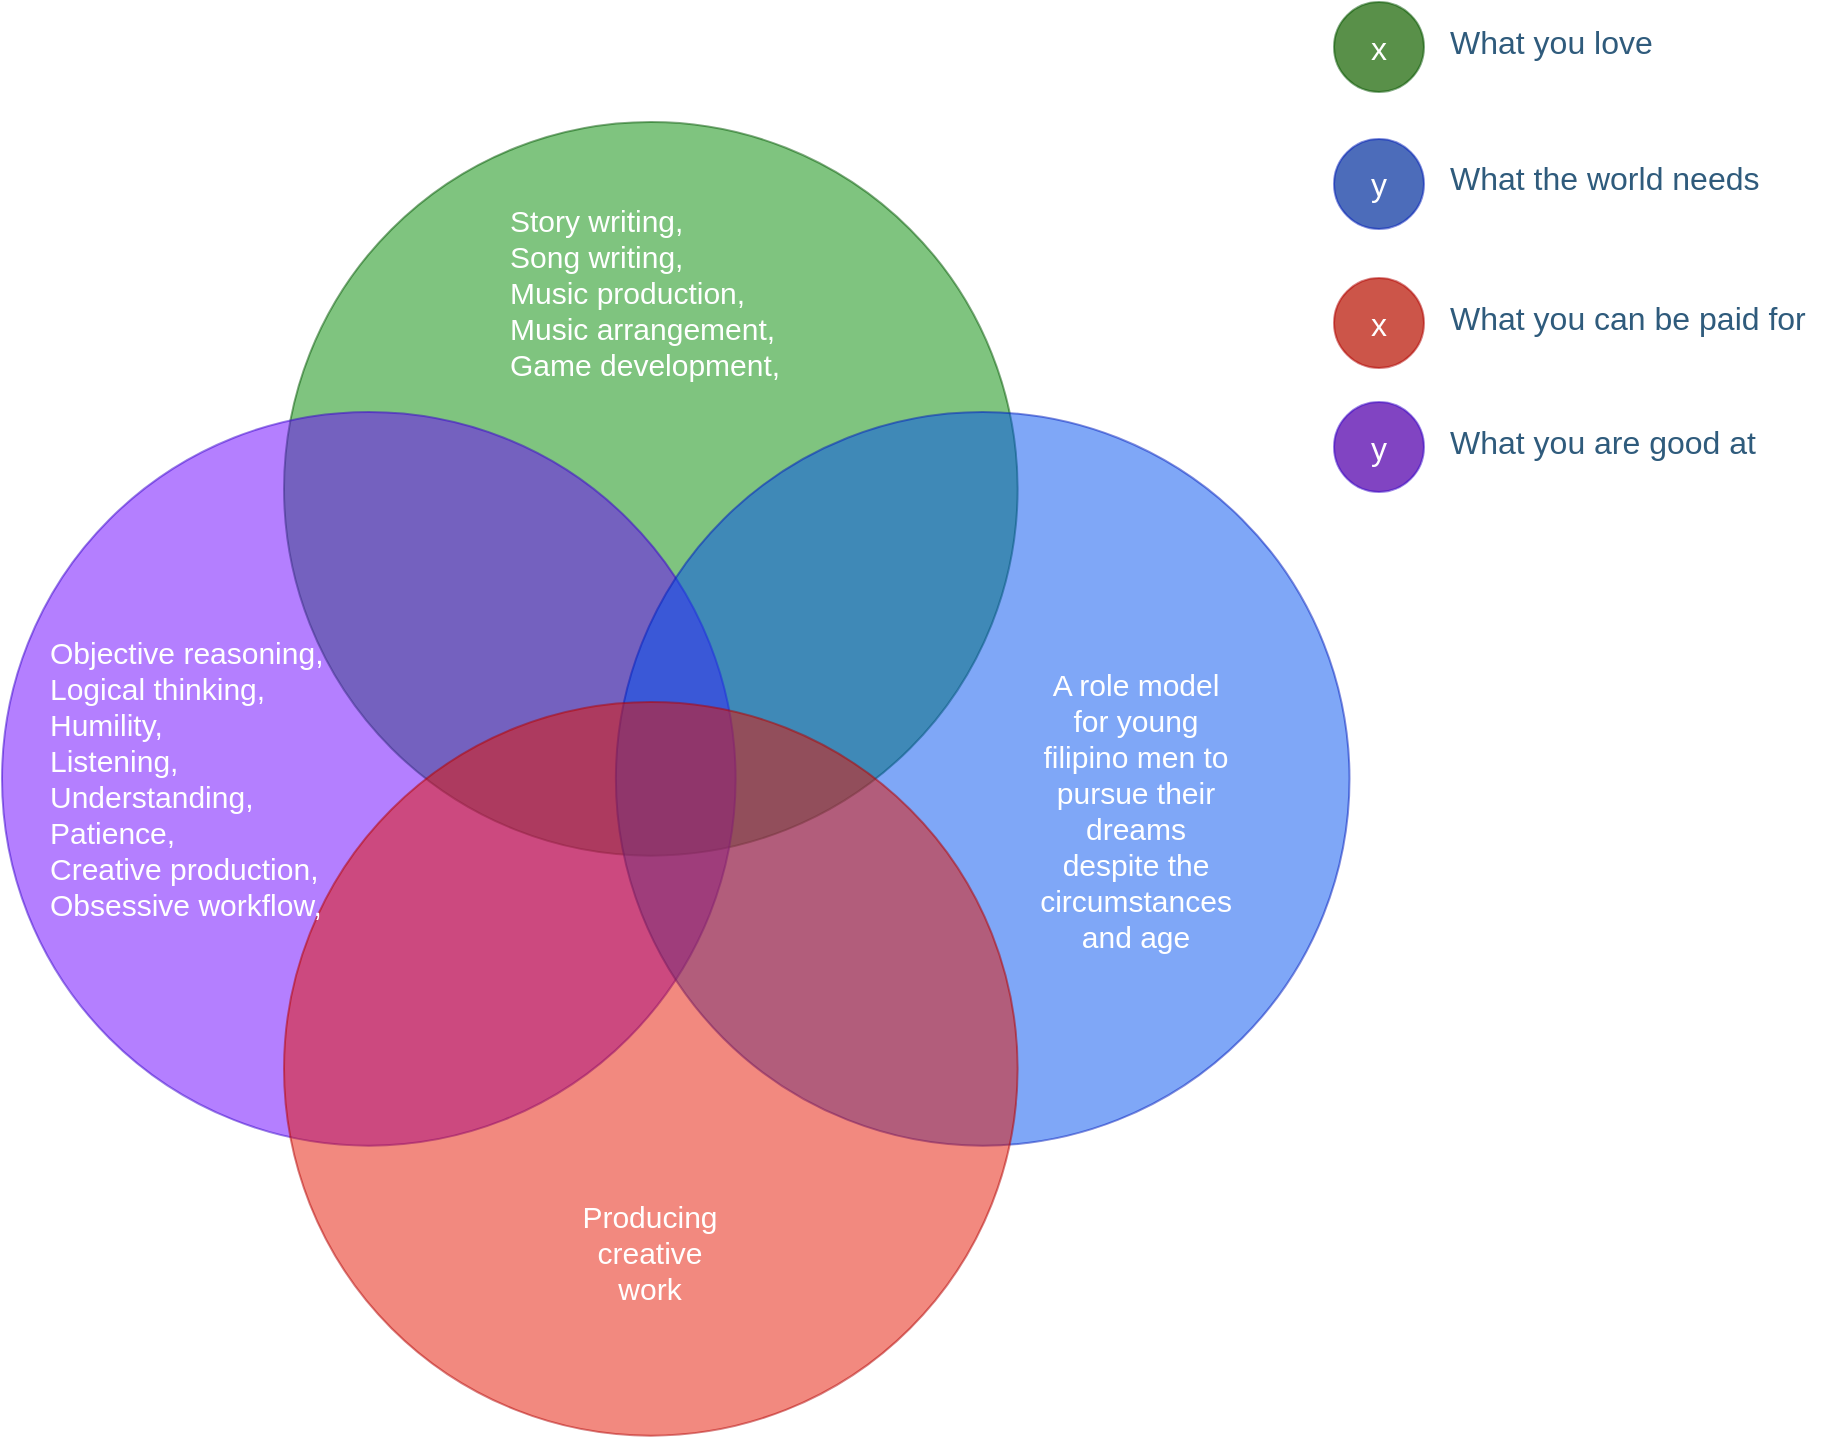 <mxfile version="23.0.1" type="github">
  <diagram id="3228e29e-7158-1315-38df-8450db1d8a1d" name="Page-1">
    <mxGraphModel dx="880" dy="468" grid="1" gridSize="10" guides="1" tooltips="1" connect="1" arrows="1" fold="1" page="1" pageScale="1" pageWidth="1169" pageHeight="827" background="none" math="0" shadow="0">
      <root>
        <mxCell id="0" />
        <mxCell id="1" parent="0" />
        <mxCell id="21635" value="&lt;div style=&quot;text-align: center ; font-size: 16px&quot;&gt;&lt;br&gt;&lt;/div&gt;" style="ellipse;whiteSpace=wrap;html=1;aspect=fixed;rounded=1;shadow=0;glass=0;labelBackgroundColor=none;strokeColor=none;strokeWidth=1;fillColor=#F08705;gradientColor=none;fontFamily=Helvetica;fontSize=16;fontColor=#2F5B7C;align=center;opacity=50;verticalAlign=top;spacing=15;" parent="1" vertex="1">
          <mxGeometry x="914" y="10" width="45" height="45" as="geometry" />
        </mxCell>
        <mxCell id="21636" value="" style="ellipse;whiteSpace=wrap;html=1;aspect=fixed;rounded=1;shadow=0;glass=0;labelBackgroundColor=none;strokeColor=none;strokeWidth=1;fillColor=#736CA8;gradientColor=none;fontFamily=Helvetica;fontSize=16;fontColor=#2F5B7C;align=left;opacity=50;spacing=15;" parent="1" vertex="1">
          <mxGeometry x="914" y="10" width="45" height="45" as="geometry" />
        </mxCell>
        <mxCell id="21643" value="x" style="ellipse;whiteSpace=wrap;html=1;aspect=fixed;rounded=1;shadow=0;glass=0;labelBackgroundColor=none;strokeColor=#005700;strokeWidth=1;fillColor=#008a00;fontFamily=Helvetica;fontSize=16;fontColor=#ffffff;align=center;opacity=50;spacing=15;" parent="1" vertex="1">
          <mxGeometry x="914" y="10" width="45" height="45" as="geometry" />
        </mxCell>
        <mxCell id="21644" value="What you love" style="text;html=1;resizable=0;points=[];autosize=1;align=left;verticalAlign=top;spacingTop=-4;fontSize=16;fontFamily=Helvetica;fontColor=#2F5B7C;" parent="1" vertex="1">
          <mxGeometry x="969.5" y="17.5" width="120" height="30" as="geometry" />
        </mxCell>
        <mxCell id="21645" value="" style="ellipse;whiteSpace=wrap;html=1;aspect=fixed;rounded=1;shadow=0;glass=0;labelBackgroundColor=none;strokeColor=none;strokeWidth=1;fillColor=#12AAB5;gradientColor=none;fontFamily=Helvetica;fontSize=16;fontColor=#2F5B7C;align=center;opacity=50;spacing=15;" parent="1" vertex="1">
          <mxGeometry x="914" y="78.5" width="45" height="45" as="geometry" />
        </mxCell>
        <mxCell id="21646" value="" style="ellipse;whiteSpace=wrap;html=1;aspect=fixed;rounded=1;shadow=0;glass=0;labelBackgroundColor=none;strokeColor=none;strokeWidth=1;fillColor=#AE4132;gradientColor=none;fontFamily=Helvetica;fontSize=16;fontColor=#2F5B7C;align=center;opacity=50;spacing=15;" parent="1" vertex="1">
          <mxGeometry x="914" y="78.5" width="45" height="45" as="geometry" />
        </mxCell>
        <mxCell id="21647" value="y" style="ellipse;whiteSpace=wrap;html=1;aspect=fixed;rounded=1;shadow=0;glass=0;labelBackgroundColor=none;strokeColor=#001DBC;strokeWidth=1;fillColor=#0050ef;fontFamily=Helvetica;fontSize=16;fontColor=#ffffff;align=center;opacity=50;spacing=15;" parent="1" vertex="1">
          <mxGeometry x="914" y="78.5" width="45" height="45" as="geometry" />
        </mxCell>
        <mxCell id="21648" value="What the world needs" style="text;html=1;resizable=0;points=[];autosize=1;align=left;verticalAlign=top;spacingTop=-4;fontSize=16;fontFamily=Helvetica;fontColor=#2F5B7C;" parent="1" vertex="1">
          <mxGeometry x="969.5" y="86" width="180" height="30" as="geometry" />
        </mxCell>
        <mxCell id="nFk9WijKYH34LfZV5_Lt-21667" value="&lt;div style=&quot;text-align: center ; font-size: 16px&quot;&gt;&lt;br&gt;&lt;/div&gt;" style="ellipse;whiteSpace=wrap;html=1;aspect=fixed;rounded=1;shadow=0;glass=0;labelBackgroundColor=none;strokeColor=none;strokeWidth=1;fillColor=#F08705;gradientColor=none;fontFamily=Helvetica;fontSize=16;fontColor=#2F5B7C;align=center;opacity=50;verticalAlign=top;spacing=15;" vertex="1" parent="1">
          <mxGeometry x="914" y="148" width="45" height="45" as="geometry" />
        </mxCell>
        <mxCell id="nFk9WijKYH34LfZV5_Lt-21668" value="" style="ellipse;whiteSpace=wrap;html=1;aspect=fixed;rounded=1;shadow=0;glass=0;labelBackgroundColor=none;strokeColor=none;strokeWidth=1;fillColor=#736CA8;gradientColor=none;fontFamily=Helvetica;fontSize=16;fontColor=#2F5B7C;align=left;opacity=50;spacing=15;" vertex="1" parent="1">
          <mxGeometry x="914" y="148" width="45" height="45" as="geometry" />
        </mxCell>
        <mxCell id="nFk9WijKYH34LfZV5_Lt-21669" value="x" style="ellipse;whiteSpace=wrap;html=1;aspect=fixed;rounded=1;shadow=0;glass=0;labelBackgroundColor=none;strokeColor=#B20000;strokeWidth=1;fillColor=#e51400;fontFamily=Helvetica;fontSize=16;fontColor=#ffffff;align=center;opacity=50;spacing=15;" vertex="1" parent="1">
          <mxGeometry x="914" y="148" width="45" height="45" as="geometry" />
        </mxCell>
        <mxCell id="nFk9WijKYH34LfZV5_Lt-21670" value="What you can be paid for" style="text;html=1;resizable=0;points=[];autosize=1;align=left;verticalAlign=top;spacingTop=-4;fontSize=16;fontFamily=Helvetica;fontColor=#2F5B7C;" vertex="1" parent="1">
          <mxGeometry x="969.5" y="155.5" width="200" height="30" as="geometry" />
        </mxCell>
        <mxCell id="nFk9WijKYH34LfZV5_Lt-21671" value="" style="ellipse;whiteSpace=wrap;html=1;aspect=fixed;rounded=1;shadow=0;glass=0;labelBackgroundColor=none;strokeColor=none;strokeWidth=1;fillColor=#12AAB5;gradientColor=none;fontFamily=Helvetica;fontSize=16;fontColor=#2F5B7C;align=center;opacity=50;spacing=15;" vertex="1" parent="1">
          <mxGeometry x="914" y="210" width="45" height="45" as="geometry" />
        </mxCell>
        <mxCell id="nFk9WijKYH34LfZV5_Lt-21672" value="" style="ellipse;whiteSpace=wrap;html=1;aspect=fixed;rounded=1;shadow=0;glass=0;labelBackgroundColor=none;strokeColor=none;strokeWidth=1;fillColor=#AE4132;gradientColor=none;fontFamily=Helvetica;fontSize=16;fontColor=#2F5B7C;align=center;opacity=50;spacing=15;" vertex="1" parent="1">
          <mxGeometry x="914" y="210" width="45" height="45" as="geometry" />
        </mxCell>
        <mxCell id="nFk9WijKYH34LfZV5_Lt-21673" value="y" style="ellipse;whiteSpace=wrap;html=1;aspect=fixed;rounded=1;shadow=0;glass=0;labelBackgroundColor=none;strokeColor=#3700CC;strokeWidth=1;fillColor=#6a00ff;fontFamily=Helvetica;fontSize=16;fontColor=#ffffff;align=center;opacity=50;spacing=15;" vertex="1" parent="1">
          <mxGeometry x="914" y="210" width="45" height="45" as="geometry" />
        </mxCell>
        <mxCell id="nFk9WijKYH34LfZV5_Lt-21674" value="What you are good at" style="text;html=1;resizable=0;points=[];autosize=1;align=left;verticalAlign=top;spacingTop=-4;fontSize=16;fontFamily=Helvetica;fontColor=#2F5B7C;" vertex="1" parent="1">
          <mxGeometry x="969.5" y="217.5" width="180" height="30" as="geometry" />
        </mxCell>
        <mxCell id="21637" value="&lt;div style=&quot;text-align: center; font-size: 16px;&quot;&gt;&lt;br&gt;&lt;/div&gt;" style="ellipse;whiteSpace=wrap;html=1;aspect=fixed;rounded=1;shadow=0;glass=0;labelBackgroundColor=none;strokeColor=#005700;strokeWidth=1;fillColor=#008a00;fontFamily=Helvetica;fontSize=16;fontColor=#ffffff;align=center;opacity=50;verticalAlign=top;spacing=15;movable=0;resizable=0;rotatable=0;deletable=0;editable=0;locked=1;connectable=0;" parent="1" vertex="1">
          <mxGeometry x="388.999" y="70" width="366.82" height="366.82" as="geometry" />
        </mxCell>
        <mxCell id="21638" value="" style="ellipse;whiteSpace=wrap;html=1;aspect=fixed;rounded=1;shadow=0;glass=0;labelBackgroundColor=none;strokeColor=#3700CC;strokeWidth=1;fillColor=#6a00ff;fontFamily=Helvetica;fontSize=16;fontColor=#ffffff;align=left;opacity=50;spacing=15;movable=1;resizable=1;rotatable=1;deletable=1;editable=1;locked=0;connectable=1;" parent="1" vertex="1">
          <mxGeometry x="248" y="215.0" width="366.82" height="366.82" as="geometry" />
        </mxCell>
        <mxCell id="21639" value="" style="ellipse;whiteSpace=wrap;html=1;aspect=fixed;rounded=1;shadow=0;glass=0;labelBackgroundColor=none;strokeColor=#001DBC;strokeWidth=1;fillColor=#0050EF;fontFamily=Helvetica;fontSize=16;fontColor=#ffffff;align=right;opacity=50;spacing=15;movable=0;resizable=0;rotatable=0;deletable=0;editable=0;locked=1;connectable=0;" parent="1" vertex="1">
          <mxGeometry x="554.938" y="215.0" width="366.82" height="366.82" as="geometry" />
        </mxCell>
        <mxCell id="21640" value="&lt;div style=&quot;text-align: center; font-size: 16px;&quot;&gt;&lt;br&gt;&lt;/div&gt;" style="ellipse;whiteSpace=wrap;html=1;aspect=fixed;rounded=1;shadow=0;glass=0;labelBackgroundColor=none;strokeColor=#B20000;strokeWidth=1;fillColor=#E51400;fontFamily=Helvetica;fontSize=16;align=center;opacity=50;verticalAlign=bottom;spacingBottom=15;spacing=15;fontColor=#ffffff;movable=0;resizable=0;rotatable=0;deletable=0;editable=0;locked=1;connectable=0;" parent="1" vertex="1">
          <mxGeometry x="388.999" y="359.999" width="366.82" height="366.82" as="geometry" />
        </mxCell>
        <mxCell id="nFk9WijKYH34LfZV5_Lt-21678" value="&lt;font style=&quot;font-size: 15px;&quot; color=&quot;#ffffff&quot;&gt;A role model for young filipino men to pursue their dreams despite the circumstances and age&lt;/font&gt;" style="text;html=1;strokeColor=none;fillColor=none;align=center;verticalAlign=middle;whiteSpace=wrap;rounded=0;" vertex="1" parent="1">
          <mxGeometry x="770" y="399" width="90" height="30" as="geometry" />
        </mxCell>
        <mxCell id="nFk9WijKYH34LfZV5_Lt-21679" value="&lt;font color=&quot;#ffffff&quot;&gt;&lt;span style=&quot;font-size: 15px;&quot;&gt;Objective reasoning, Logical thinking, Humility, &lt;br&gt;Listening, Understanding, Patience,&lt;br&gt;Creative production,&lt;br&gt;Obsessive workflow,&lt;br&gt;&lt;/span&gt;&lt;/font&gt;" style="text;html=1;strokeColor=none;fillColor=none;align=left;verticalAlign=middle;whiteSpace=wrap;rounded=0;" vertex="1" parent="1">
          <mxGeometry x="270" y="383.41" width="160" height="30" as="geometry" />
        </mxCell>
        <mxCell id="nFk9WijKYH34LfZV5_Lt-21680" value="&lt;font color=&quot;#ffffff&quot;&gt;&lt;span style=&quot;font-size: 15px;&quot;&gt;Story writing, &lt;br&gt;Song writing, &lt;br&gt;Music production, &lt;br&gt;Music arrangement,&amp;nbsp;&lt;br&gt;Game development,&lt;br&gt;&lt;/span&gt;&lt;/font&gt;" style="text;html=1;strokeColor=none;fillColor=none;align=left;verticalAlign=middle;whiteSpace=wrap;rounded=0;" vertex="1" parent="1">
          <mxGeometry x="500.0" y="140" width="222.59" height="30" as="geometry" />
        </mxCell>
        <mxCell id="nFk9WijKYH34LfZV5_Lt-21681" value="&lt;font style=&quot;font-size: 15px;&quot; color=&quot;#ffffff&quot;&gt;Producing creative work&lt;/font&gt;" style="text;html=1;strokeColor=none;fillColor=none;align=center;verticalAlign=middle;whiteSpace=wrap;rounded=0;" vertex="1" parent="1">
          <mxGeometry x="527.41" y="620" width="90" height="30" as="geometry" />
        </mxCell>
      </root>
    </mxGraphModel>
  </diagram>
</mxfile>
